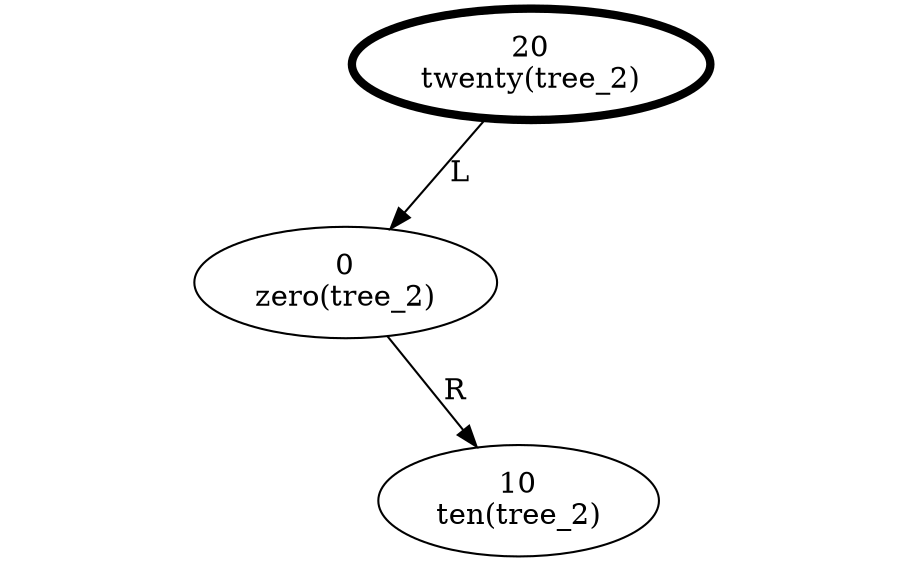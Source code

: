digraph {
  node_20 [penwidth=4];  // this is the root node

  node_20 [label="20
twenty(tree_2)"]
  node_20 -> node_0 [label="L"];
  node_20 -> node_20_invis_R [style=invis];
    node_20_invis_R [style=invis];

  node_0 [label="0
zero(tree_2)"]
  node_0 -> node_0_invis_L [style=invis];
    node_0_invis_L [style=invis];
  node_0 -> node_10 [label="R"];

  node_10 [label="10
ten(tree_2)"]
}

